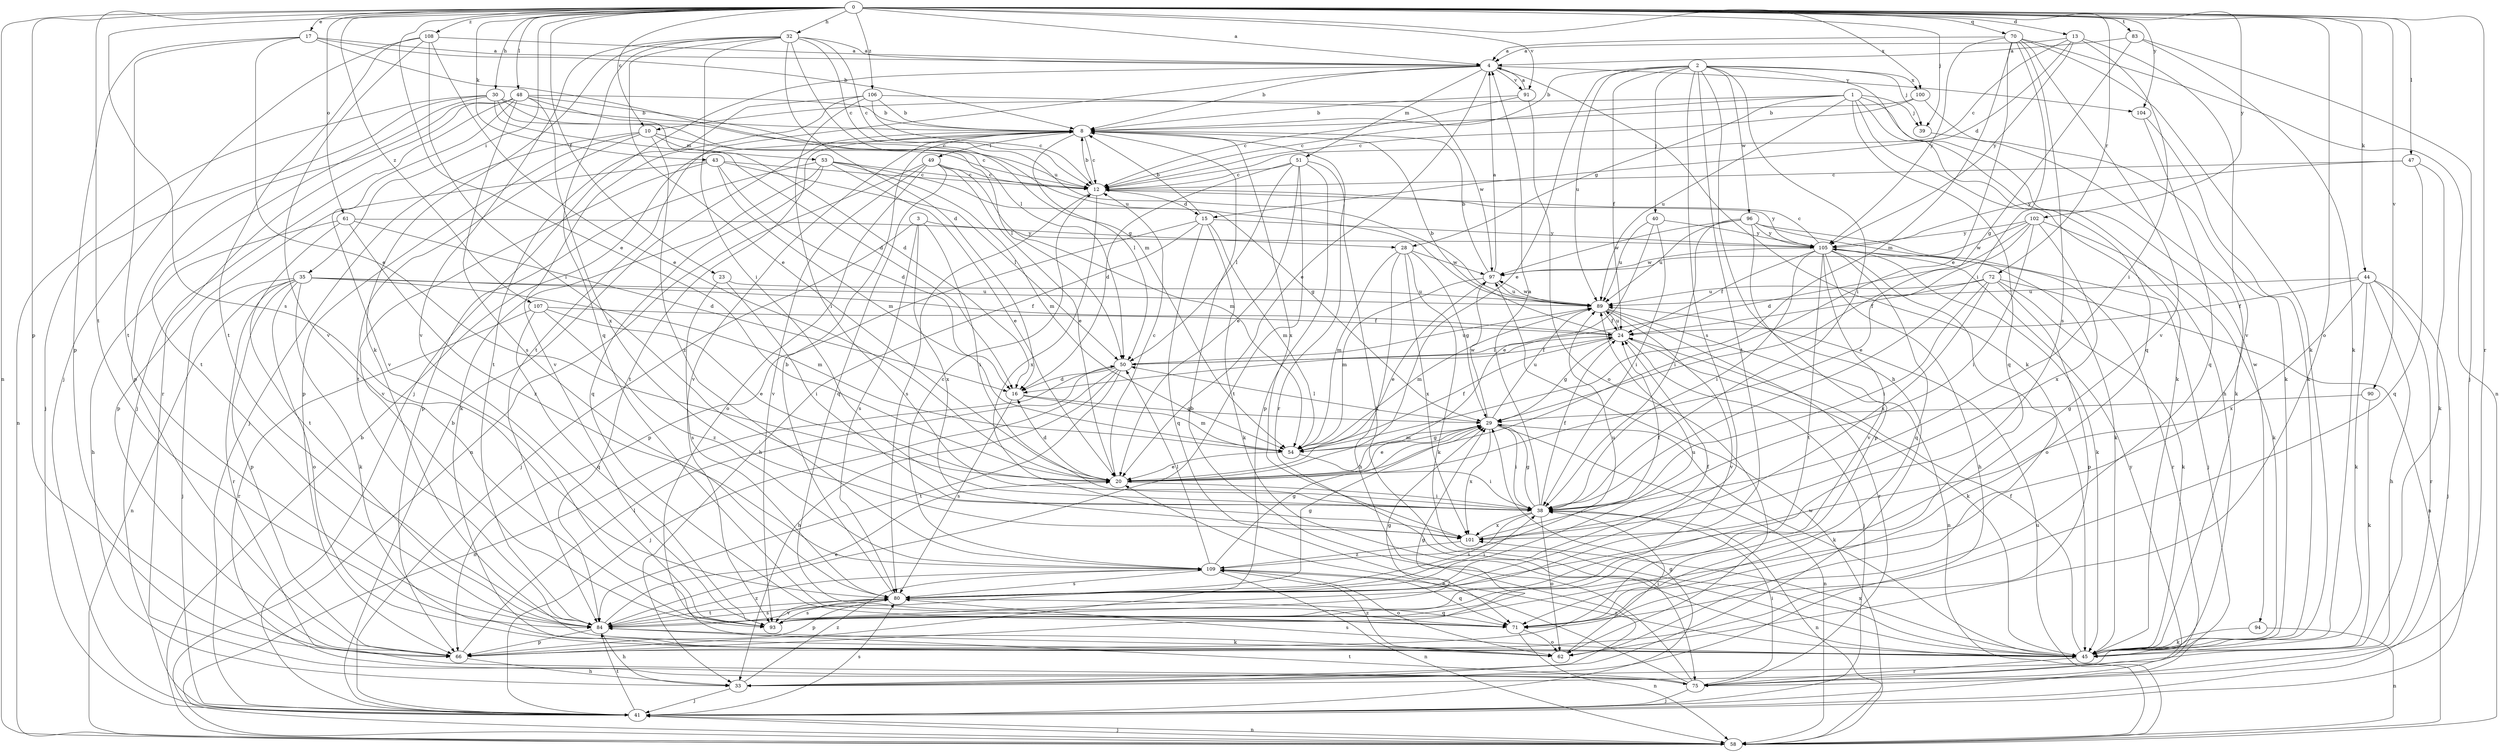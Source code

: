 strict digraph  {
0;
1;
2;
3;
4;
8;
10;
12;
13;
15;
16;
17;
20;
23;
24;
28;
29;
30;
32;
33;
35;
38;
39;
40;
41;
43;
44;
45;
47;
48;
49;
50;
51;
53;
54;
58;
61;
62;
66;
70;
71;
72;
75;
80;
83;
84;
89;
90;
91;
93;
94;
96;
97;
100;
101;
102;
104;
105;
106;
107;
108;
109;
0 -> 4  [label=a];
0 -> 10  [label=c];
0 -> 13  [label=d];
0 -> 17  [label=e];
0 -> 20  [label=e];
0 -> 23  [label=f];
0 -> 30  [label=h];
0 -> 32  [label=h];
0 -> 35  [label=i];
0 -> 39  [label=j];
0 -> 43  [label=k];
0 -> 44  [label=k];
0 -> 47  [label=l];
0 -> 48  [label=l];
0 -> 58  [label=n];
0 -> 61  [label=o];
0 -> 62  [label=o];
0 -> 66  [label=p];
0 -> 70  [label=q];
0 -> 72  [label=r];
0 -> 75  [label=r];
0 -> 80  [label=s];
0 -> 83  [label=t];
0 -> 84  [label=t];
0 -> 90  [label=v];
0 -> 91  [label=v];
0 -> 100  [label=x];
0 -> 102  [label=y];
0 -> 104  [label=y];
0 -> 106  [label=z];
0 -> 107  [label=z];
0 -> 108  [label=z];
1 -> 10  [label=c];
1 -> 12  [label=c];
1 -> 28  [label=g];
1 -> 33  [label=h];
1 -> 39  [label=j];
1 -> 45  [label=k];
1 -> 71  [label=q];
1 -> 89  [label=u];
1 -> 94  [label=w];
2 -> 8  [label=b];
2 -> 20  [label=e];
2 -> 24  [label=f];
2 -> 33  [label=h];
2 -> 38  [label=i];
2 -> 39  [label=j];
2 -> 40  [label=j];
2 -> 71  [label=q];
2 -> 80  [label=s];
2 -> 84  [label=t];
2 -> 89  [label=u];
2 -> 96  [label=w];
2 -> 100  [label=x];
3 -> 28  [label=g];
3 -> 38  [label=i];
3 -> 41  [label=j];
3 -> 80  [label=s];
3 -> 101  [label=x];
4 -> 8  [label=b];
4 -> 20  [label=e];
4 -> 41  [label=j];
4 -> 45  [label=k];
4 -> 51  [label=m];
4 -> 84  [label=t];
4 -> 91  [label=v];
4 -> 104  [label=y];
8 -> 12  [label=c];
8 -> 49  [label=l];
8 -> 50  [label=l];
8 -> 75  [label=r];
8 -> 84  [label=t];
8 -> 93  [label=v];
8 -> 101  [label=x];
10 -> 12  [label=c];
10 -> 41  [label=j];
10 -> 53  [label=m];
10 -> 66  [label=p];
10 -> 84  [label=t];
10 -> 109  [label=z];
12 -> 8  [label=b];
12 -> 15  [label=d];
12 -> 80  [label=s];
12 -> 101  [label=x];
12 -> 105  [label=y];
13 -> 4  [label=a];
13 -> 12  [label=c];
13 -> 15  [label=d];
13 -> 38  [label=i];
13 -> 93  [label=v];
13 -> 105  [label=y];
15 -> 8  [label=b];
15 -> 33  [label=h];
15 -> 45  [label=k];
15 -> 54  [label=m];
15 -> 66  [label=p];
15 -> 71  [label=q];
15 -> 105  [label=y];
16 -> 29  [label=g];
16 -> 54  [label=m];
16 -> 80  [label=s];
17 -> 4  [label=a];
17 -> 8  [label=b];
17 -> 20  [label=e];
17 -> 50  [label=l];
17 -> 66  [label=p];
17 -> 84  [label=t];
20 -> 12  [label=c];
20 -> 16  [label=d];
20 -> 38  [label=i];
23 -> 38  [label=i];
23 -> 80  [label=s];
23 -> 89  [label=u];
24 -> 8  [label=b];
24 -> 29  [label=g];
24 -> 41  [label=j];
24 -> 45  [label=k];
24 -> 50  [label=l];
24 -> 89  [label=u];
28 -> 29  [label=g];
28 -> 33  [label=h];
28 -> 45  [label=k];
28 -> 54  [label=m];
28 -> 97  [label=w];
28 -> 101  [label=x];
29 -> 20  [label=e];
29 -> 38  [label=i];
29 -> 45  [label=k];
29 -> 50  [label=l];
29 -> 54  [label=m];
29 -> 58  [label=n];
29 -> 89  [label=u];
29 -> 97  [label=w];
29 -> 101  [label=x];
30 -> 8  [label=b];
30 -> 12  [label=c];
30 -> 16  [label=d];
30 -> 41  [label=j];
30 -> 50  [label=l];
30 -> 58  [label=n];
30 -> 84  [label=t];
32 -> 4  [label=a];
32 -> 12  [label=c];
32 -> 16  [label=d];
32 -> 20  [label=e];
32 -> 38  [label=i];
32 -> 45  [label=k];
32 -> 54  [label=m];
32 -> 71  [label=q];
32 -> 89  [label=u];
32 -> 93  [label=v];
33 -> 41  [label=j];
33 -> 109  [label=z];
35 -> 24  [label=f];
35 -> 41  [label=j];
35 -> 45  [label=k];
35 -> 54  [label=m];
35 -> 58  [label=n];
35 -> 62  [label=o];
35 -> 66  [label=p];
35 -> 75  [label=r];
35 -> 89  [label=u];
38 -> 4  [label=a];
38 -> 24  [label=f];
38 -> 29  [label=g];
38 -> 58  [label=n];
38 -> 62  [label=o];
38 -> 80  [label=s];
38 -> 101  [label=x];
39 -> 45  [label=k];
40 -> 20  [label=e];
40 -> 38  [label=i];
40 -> 89  [label=u];
40 -> 105  [label=y];
41 -> 8  [label=b];
41 -> 29  [label=g];
41 -> 58  [label=n];
41 -> 80  [label=s];
41 -> 84  [label=t];
43 -> 12  [label=c];
43 -> 16  [label=d];
43 -> 50  [label=l];
43 -> 54  [label=m];
43 -> 66  [label=p];
43 -> 93  [label=v];
44 -> 24  [label=f];
44 -> 33  [label=h];
44 -> 41  [label=j];
44 -> 45  [label=k];
44 -> 75  [label=r];
44 -> 89  [label=u];
44 -> 101  [label=x];
45 -> 24  [label=f];
45 -> 75  [label=r];
45 -> 80  [label=s];
45 -> 101  [label=x];
45 -> 109  [label=z];
47 -> 12  [label=c];
47 -> 45  [label=k];
47 -> 71  [label=q];
47 -> 105  [label=y];
48 -> 8  [label=b];
48 -> 16  [label=d];
48 -> 41  [label=j];
48 -> 66  [label=p];
48 -> 75  [label=r];
48 -> 80  [label=s];
48 -> 89  [label=u];
48 -> 93  [label=v];
48 -> 101  [label=x];
49 -> 12  [label=c];
49 -> 20  [label=e];
49 -> 54  [label=m];
49 -> 58  [label=n];
49 -> 62  [label=o];
49 -> 71  [label=q];
49 -> 93  [label=v];
50 -> 16  [label=d];
50 -> 24  [label=f];
50 -> 33  [label=h];
50 -> 41  [label=j];
50 -> 58  [label=n];
50 -> 84  [label=t];
50 -> 89  [label=u];
51 -> 12  [label=c];
51 -> 16  [label=d];
51 -> 20  [label=e];
51 -> 45  [label=k];
51 -> 50  [label=l];
51 -> 66  [label=p];
51 -> 84  [label=t];
53 -> 12  [label=c];
53 -> 20  [label=e];
53 -> 29  [label=g];
53 -> 45  [label=k];
53 -> 54  [label=m];
53 -> 66  [label=p];
53 -> 71  [label=q];
54 -> 20  [label=e];
54 -> 24  [label=f];
54 -> 29  [label=g];
54 -> 38  [label=i];
58 -> 8  [label=b];
58 -> 41  [label=j];
58 -> 89  [label=u];
58 -> 97  [label=w];
61 -> 16  [label=d];
61 -> 33  [label=h];
61 -> 84  [label=t];
61 -> 105  [label=y];
61 -> 109  [label=z];
62 -> 38  [label=i];
62 -> 109  [label=z];
66 -> 29  [label=g];
66 -> 33  [label=h];
66 -> 50  [label=l];
70 -> 4  [label=a];
70 -> 20  [label=e];
70 -> 38  [label=i];
70 -> 45  [label=k];
70 -> 54  [label=m];
70 -> 58  [label=n];
70 -> 80  [label=s];
70 -> 93  [label=v];
70 -> 105  [label=y];
71 -> 58  [label=n];
71 -> 62  [label=o];
72 -> 24  [label=f];
72 -> 38  [label=i];
72 -> 45  [label=k];
72 -> 58  [label=n];
72 -> 66  [label=p];
72 -> 89  [label=u];
72 -> 101  [label=x];
75 -> 8  [label=b];
75 -> 20  [label=e];
75 -> 38  [label=i];
75 -> 41  [label=j];
75 -> 84  [label=t];
75 -> 105  [label=y];
80 -> 8  [label=b];
80 -> 24  [label=f];
80 -> 29  [label=g];
80 -> 38  [label=i];
80 -> 66  [label=p];
80 -> 71  [label=q];
80 -> 84  [label=t];
80 -> 89  [label=u];
80 -> 93  [label=v];
83 -> 4  [label=a];
83 -> 29  [label=g];
83 -> 41  [label=j];
83 -> 45  [label=k];
84 -> 20  [label=e];
84 -> 33  [label=h];
84 -> 45  [label=k];
84 -> 66  [label=p];
84 -> 80  [label=s];
84 -> 109  [label=z];
89 -> 24  [label=f];
89 -> 54  [label=m];
89 -> 58  [label=n];
89 -> 75  [label=r];
89 -> 93  [label=v];
89 -> 97  [label=w];
90 -> 29  [label=g];
90 -> 45  [label=k];
91 -> 4  [label=a];
91 -> 8  [label=b];
91 -> 12  [label=c];
91 -> 62  [label=o];
93 -> 29  [label=g];
93 -> 80  [label=s];
94 -> 45  [label=k];
94 -> 58  [label=n];
96 -> 38  [label=i];
96 -> 41  [label=j];
96 -> 45  [label=k];
96 -> 66  [label=p];
96 -> 89  [label=u];
96 -> 97  [label=w];
96 -> 105  [label=y];
97 -> 4  [label=a];
97 -> 8  [label=b];
97 -> 20  [label=e];
97 -> 54  [label=m];
97 -> 89  [label=u];
100 -> 8  [label=b];
100 -> 12  [label=c];
100 -> 45  [label=k];
101 -> 24  [label=f];
101 -> 109  [label=z];
102 -> 16  [label=d];
102 -> 20  [label=e];
102 -> 38  [label=i];
102 -> 45  [label=k];
102 -> 97  [label=w];
102 -> 101  [label=x];
102 -> 105  [label=y];
104 -> 45  [label=k];
104 -> 71  [label=q];
105 -> 12  [label=c];
105 -> 24  [label=f];
105 -> 33  [label=h];
105 -> 38  [label=i];
105 -> 45  [label=k];
105 -> 62  [label=o];
105 -> 71  [label=q];
105 -> 75  [label=r];
105 -> 84  [label=t];
105 -> 93  [label=v];
105 -> 97  [label=w];
106 -> 8  [label=b];
106 -> 12  [label=c];
106 -> 38  [label=i];
106 -> 84  [label=t];
106 -> 93  [label=v];
106 -> 97  [label=w];
107 -> 20  [label=e];
107 -> 24  [label=f];
107 -> 71  [label=q];
107 -> 75  [label=r];
107 -> 109  [label=z];
108 -> 4  [label=a];
108 -> 20  [label=e];
108 -> 38  [label=i];
108 -> 41  [label=j];
108 -> 84  [label=t];
108 -> 93  [label=v];
109 -> 12  [label=c];
109 -> 29  [label=g];
109 -> 50  [label=l];
109 -> 58  [label=n];
109 -> 62  [label=o];
109 -> 71  [label=q];
109 -> 80  [label=s];
109 -> 89  [label=u];
}
